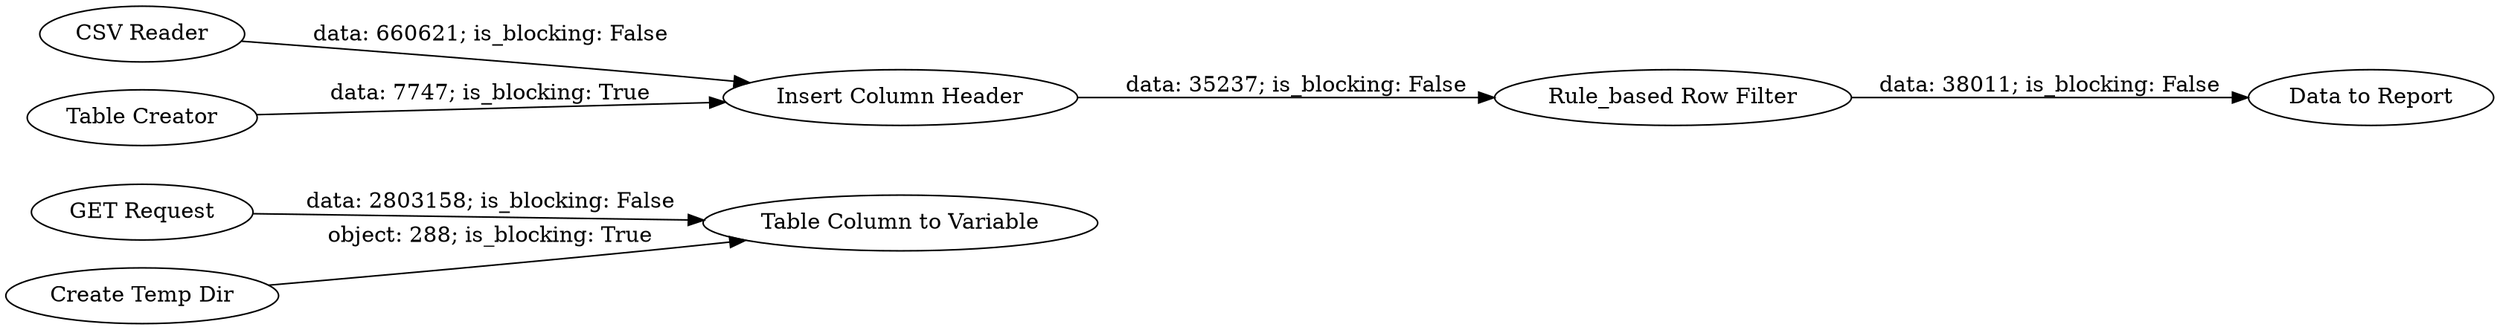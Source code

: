 digraph {
	"4233763397299134343_8" [label="Table Column to Variable"]
	"4233763397299134343_12" [label="Rule_based Row Filter"]
	"4233763397299134343_13" [label="Data to Report"]
	"4233763397299134343_3" [label="GET Request"]
	"4233763397299134343_9" [label="CSV Reader"]
	"4233763397299134343_10" [label="Table Creator"]
	"4233763397299134343_11" [label="Insert Column Header"]
	"4233763397299134343_7" [label="Create Temp Dir"]
	"4233763397299134343_9" -> "4233763397299134343_11" [label="data: 660621; is_blocking: False"]
	"4233763397299134343_10" -> "4233763397299134343_11" [label="data: 7747; is_blocking: True"]
	"4233763397299134343_3" -> "4233763397299134343_8" [label="data: 2803158; is_blocking: False"]
	"4233763397299134343_7" -> "4233763397299134343_8" [label="object: 288; is_blocking: True"]
	"4233763397299134343_11" -> "4233763397299134343_12" [label="data: 35237; is_blocking: False"]
	"4233763397299134343_12" -> "4233763397299134343_13" [label="data: 38011; is_blocking: False"]
	rankdir=LR
}
